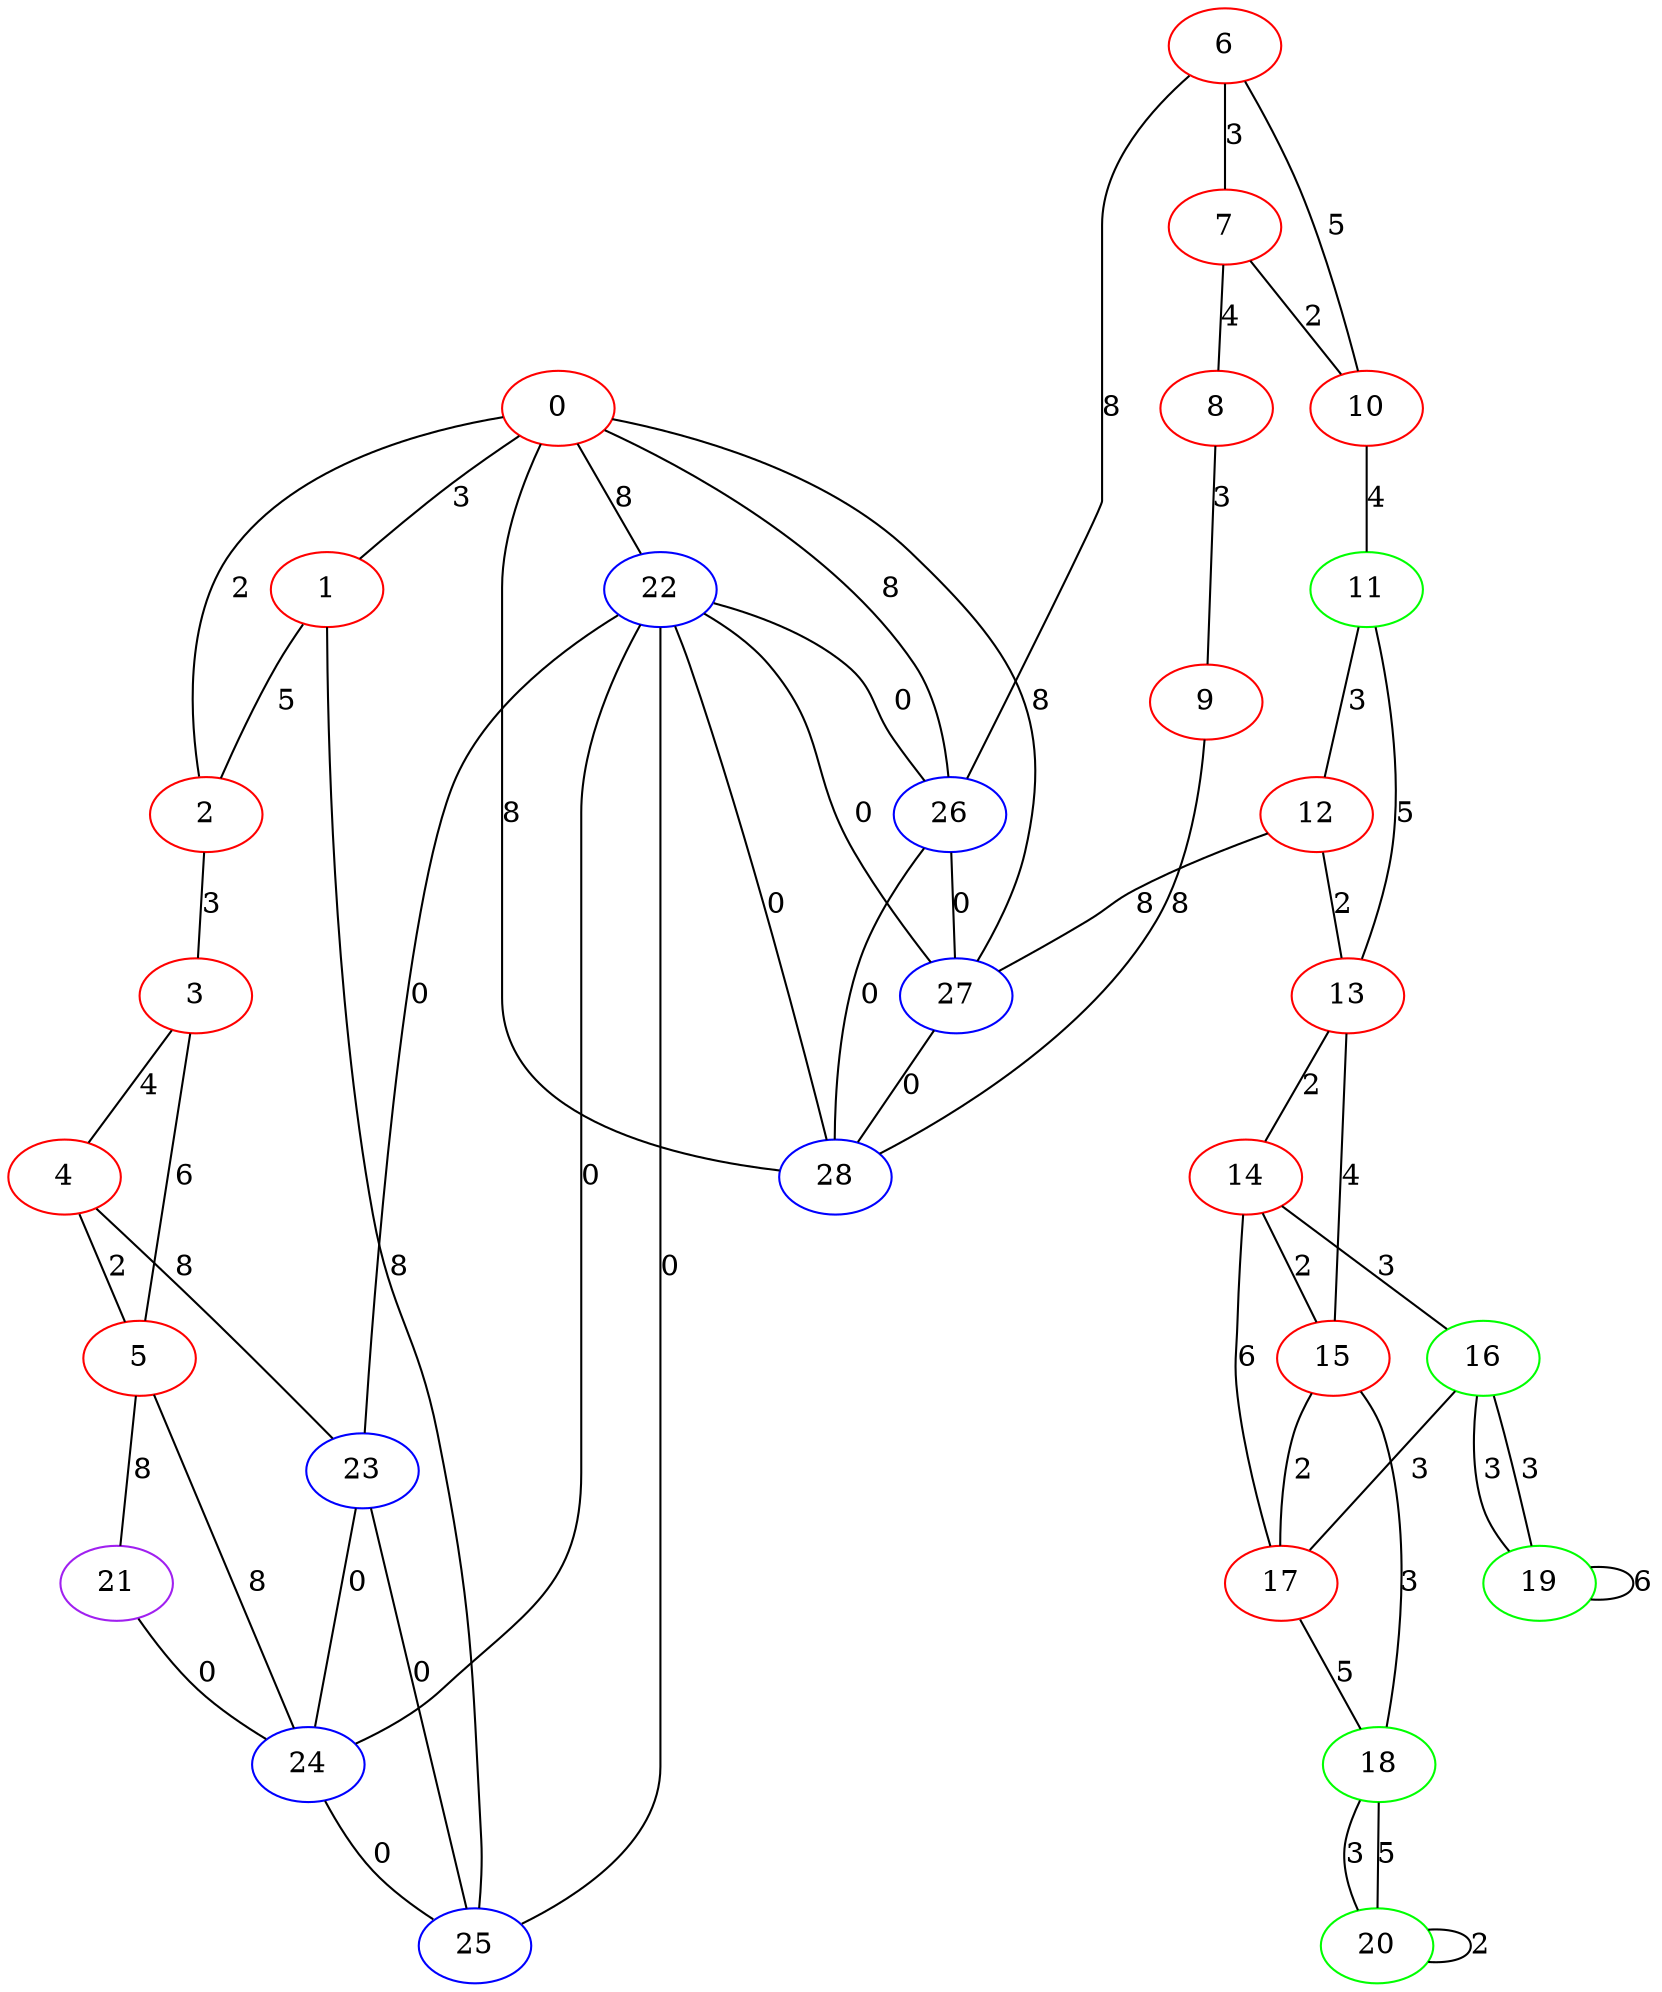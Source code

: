 graph "" {
0 [color=red, weight=1];
1 [color=red, weight=1];
2 [color=red, weight=1];
3 [color=red, weight=1];
4 [color=red, weight=1];
5 [color=red, weight=1];
6 [color=red, weight=1];
7 [color=red, weight=1];
8 [color=red, weight=1];
9 [color=red, weight=1];
10 [color=red, weight=1];
11 [color=green, weight=2];
12 [color=red, weight=1];
13 [color=red, weight=1];
14 [color=red, weight=1];
15 [color=red, weight=1];
16 [color=green, weight=2];
17 [color=red, weight=1];
18 [color=green, weight=2];
19 [color=green, weight=2];
20 [color=green, weight=2];
21 [color=purple, weight=4];
22 [color=blue, weight=3];
23 [color=blue, weight=3];
24 [color=blue, weight=3];
25 [color=blue, weight=3];
26 [color=blue, weight=3];
27 [color=blue, weight=3];
28 [color=blue, weight=3];
0 -- 1  [key=0, label=3];
0 -- 2  [key=0, label=2];
0 -- 22  [key=0, label=8];
0 -- 26  [key=0, label=8];
0 -- 27  [key=0, label=8];
0 -- 28  [key=0, label=8];
1 -- 25  [key=0, label=8];
1 -- 2  [key=0, label=5];
2 -- 3  [key=0, label=3];
3 -- 4  [key=0, label=4];
3 -- 5  [key=0, label=6];
4 -- 5  [key=0, label=2];
4 -- 23  [key=0, label=8];
5 -- 24  [key=0, label=8];
5 -- 21  [key=0, label=8];
6 -- 10  [key=0, label=5];
6 -- 26  [key=0, label=8];
6 -- 7  [key=0, label=3];
7 -- 8  [key=0, label=4];
7 -- 10  [key=0, label=2];
8 -- 9  [key=0, label=3];
9 -- 28  [key=0, label=8];
10 -- 11  [key=0, label=4];
11 -- 12  [key=0, label=3];
11 -- 13  [key=0, label=5];
12 -- 27  [key=0, label=8];
12 -- 13  [key=0, label=2];
13 -- 14  [key=0, label=2];
13 -- 15  [key=0, label=4];
14 -- 16  [key=0, label=3];
14 -- 17  [key=0, label=6];
14 -- 15  [key=0, label=2];
15 -- 17  [key=0, label=2];
15 -- 18  [key=0, label=3];
16 -- 17  [key=0, label=3];
16 -- 19  [key=0, label=3];
16 -- 19  [key=1, label=3];
17 -- 18  [key=0, label=5];
18 -- 20  [key=0, label=3];
18 -- 20  [key=1, label=5];
19 -- 19  [key=0, label=6];
20 -- 20  [key=0, label=2];
21 -- 24  [key=0, label=0];
22 -- 23  [key=0, label=0];
22 -- 24  [key=0, label=0];
22 -- 25  [key=0, label=0];
22 -- 26  [key=0, label=0];
22 -- 27  [key=0, label=0];
22 -- 28  [key=0, label=0];
23 -- 24  [key=0, label=0];
23 -- 25  [key=0, label=0];
24 -- 25  [key=0, label=0];
26 -- 27  [key=0, label=0];
26 -- 28  [key=0, label=0];
27 -- 28  [key=0, label=0];
}
